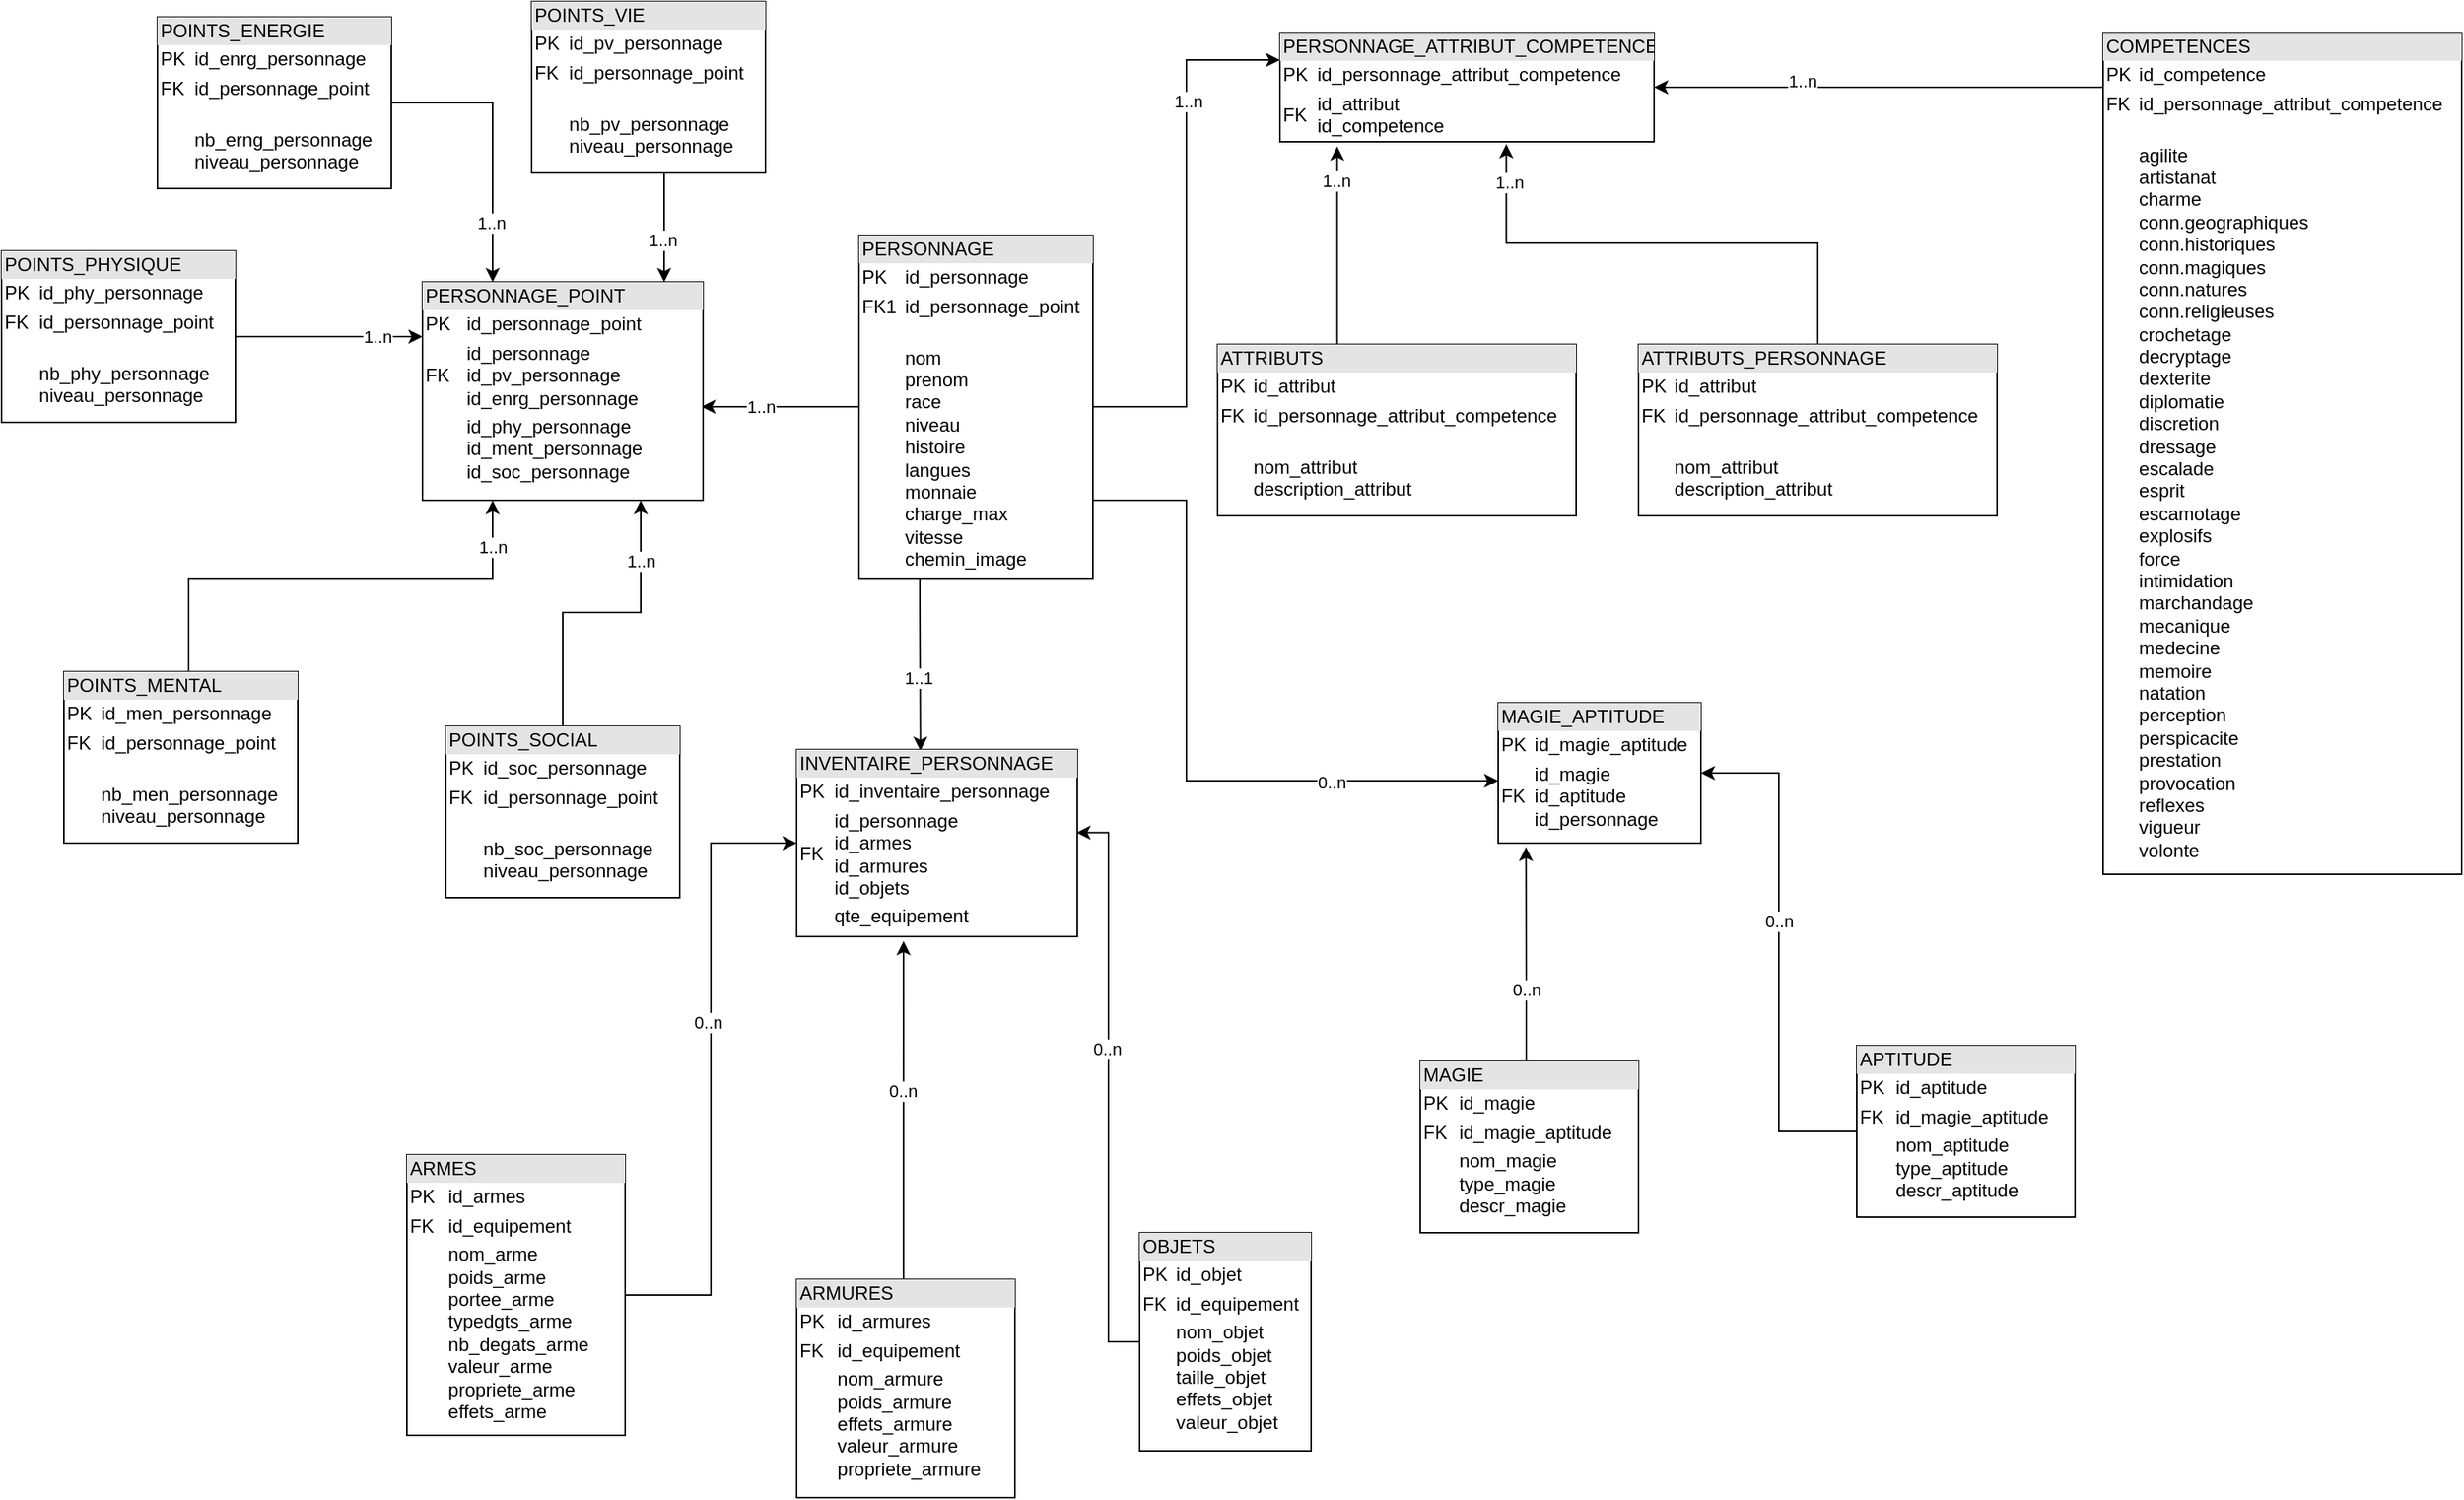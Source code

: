 <mxfile version="20.8.20" type="device"><diagram name="Page-1" id="DVLTkTWA4tt7Vdxe9idb"><mxGraphModel dx="2206" dy="1203" grid="1" gridSize="10" guides="1" tooltips="1" connect="1" arrows="1" fold="1" page="1" pageScale="1" pageWidth="827" pageHeight="1169" math="0" shadow="0"><root><mxCell id="0"/><mxCell id="1" parent="0"/><mxCell id="Op9JTKsfaVWwxAQtVoY_-3" style="edgeStyle=orthogonalEdgeStyle;rounded=0;orthogonalLoop=1;jettySize=auto;html=1;entryX=0.994;entryY=0.571;entryDx=0;entryDy=0;entryPerimeter=0;" edge="1" parent="1" source="Op9JTKsfaVWwxAQtVoY_-1" target="Op9JTKsfaVWwxAQtVoY_-2"><mxGeometry relative="1" as="geometry"/></mxCell><mxCell id="Op9JTKsfaVWwxAQtVoY_-19" value="1..n" style="edgeLabel;html=1;align=center;verticalAlign=middle;resizable=0;points=[];" vertex="1" connectable="0" parent="Op9JTKsfaVWwxAQtVoY_-3"><mxGeometry x="0.256" relative="1" as="geometry"><mxPoint as="offset"/></mxGeometry></mxCell><mxCell id="Op9JTKsfaVWwxAQtVoY_-28" style="edgeStyle=orthogonalEdgeStyle;rounded=0;orthogonalLoop=1;jettySize=auto;html=1;entryX=0;entryY=0.25;entryDx=0;entryDy=0;" edge="1" parent="1" source="Op9JTKsfaVWwxAQtVoY_-1" target="Op9JTKsfaVWwxAQtVoY_-20"><mxGeometry relative="1" as="geometry"><Array as="points"><mxPoint x="790" y="270"/><mxPoint x="790" y="47"/></Array></mxGeometry></mxCell><mxCell id="Op9JTKsfaVWwxAQtVoY_-29" value="1..n" style="edgeLabel;html=1;align=center;verticalAlign=middle;resizable=0;points=[];" vertex="1" connectable="0" parent="Op9JTKsfaVWwxAQtVoY_-28"><mxGeometry x="0.497" y="-1" relative="1" as="geometry"><mxPoint as="offset"/></mxGeometry></mxCell><mxCell id="Op9JTKsfaVWwxAQtVoY_-54" style="edgeStyle=orthogonalEdgeStyle;rounded=0;orthogonalLoop=1;jettySize=auto;html=1;entryX=0.441;entryY=0.006;entryDx=0;entryDy=0;entryPerimeter=0;" edge="1" parent="1" source="Op9JTKsfaVWwxAQtVoY_-1" target="Op9JTKsfaVWwxAQtVoY_-42"><mxGeometry relative="1" as="geometry"><Array as="points"><mxPoint x="619" y="400"/><mxPoint x="619" y="400"/></Array></mxGeometry></mxCell><mxCell id="Op9JTKsfaVWwxAQtVoY_-58" value="1..1" style="edgeLabel;html=1;align=center;verticalAlign=middle;resizable=0;points=[];" vertex="1" connectable="0" parent="Op9JTKsfaVWwxAQtVoY_-54"><mxGeometry x="0.158" y="-1" relative="1" as="geometry"><mxPoint as="offset"/></mxGeometry></mxCell><mxCell id="Op9JTKsfaVWwxAQtVoY_-64" style="edgeStyle=orthogonalEdgeStyle;rounded=0;orthogonalLoop=1;jettySize=auto;html=1;entryX=0;entryY=0.556;entryDx=0;entryDy=0;entryPerimeter=0;" edge="1" parent="1" source="Op9JTKsfaVWwxAQtVoY_-1" target="Op9JTKsfaVWwxAQtVoY_-61"><mxGeometry relative="1" as="geometry"><Array as="points"><mxPoint x="790" y="330"/><mxPoint x="790" y="510"/></Array></mxGeometry></mxCell><mxCell id="Op9JTKsfaVWwxAQtVoY_-65" value="0..n" style="edgeLabel;html=1;align=center;verticalAlign=middle;resizable=0;points=[];" vertex="1" connectable="0" parent="Op9JTKsfaVWwxAQtVoY_-64"><mxGeometry x="0.511" y="-1" relative="1" as="geometry"><mxPoint as="offset"/></mxGeometry></mxCell><mxCell id="Op9JTKsfaVWwxAQtVoY_-1" value="&lt;div style=&quot;box-sizing:border-box;width:100%;background:#e4e4e4;padding:2px;&quot;&gt;PERSONNAGE&lt;br&gt;&lt;/div&gt;&lt;table style=&quot;width:100%;font-size:1em;&quot; cellspacing=&quot;0&quot; cellpadding=&quot;2&quot;&gt;&lt;tbody&gt;&lt;tr&gt;&lt;td&gt;PK&lt;/td&gt;&lt;td&gt;id_personnage&lt;/td&gt;&lt;/tr&gt;&lt;tr&gt;&lt;td&gt;FK1&lt;/td&gt;&lt;td&gt;id_personnage_point&lt;/td&gt;&lt;/tr&gt;&lt;tr&gt;&lt;td&gt;&lt;/td&gt;&lt;td&gt;&lt;br&gt;nom&lt;br&gt;prenom&lt;br&gt;race&lt;br&gt;niveau&lt;br&gt;histoire&lt;br&gt;langues&lt;br&gt;monnaie&lt;br&gt;charge_max&lt;br&gt;vitesse&lt;br&gt;chemin_image&lt;br&gt;&lt;/td&gt;&lt;/tr&gt;&lt;/tbody&gt;&lt;/table&gt;" style="verticalAlign=top;align=left;overflow=fill;html=1;" vertex="1" parent="1"><mxGeometry x="580" y="160" width="150" height="220" as="geometry"/></mxCell><mxCell id="Op9JTKsfaVWwxAQtVoY_-2" value="&lt;div style=&quot;box-sizing:border-box;width:100%;background:#e4e4e4;padding:2px;&quot;&gt;PERSONNAGE_POINT&lt;/div&gt;&lt;table style=&quot;width:100%;font-size:1em;&quot; cellspacing=&quot;0&quot; cellpadding=&quot;2&quot;&gt;&lt;tbody&gt;&lt;tr&gt;&lt;td&gt;PK&lt;/td&gt;&lt;td&gt;id_personnage_point&lt;/td&gt;&lt;/tr&gt;&lt;tr&gt;&lt;td&gt;FK&lt;/td&gt;&lt;td&gt;id_personnage&lt;br&gt;id_pv_personnage&lt;br&gt;id_enrg_personnage&lt;br&gt;&lt;/td&gt;&lt;/tr&gt;&lt;tr&gt;&lt;td&gt;&lt;br&gt;&lt;/td&gt;&lt;td&gt;id_phy_personnage&lt;br&gt;id_ment_personnage&lt;br&gt;id_soc_personnage&lt;br&gt;&lt;/td&gt;&lt;/tr&gt;&lt;/tbody&gt;&lt;/table&gt;" style="verticalAlign=top;align=left;overflow=fill;html=1;" vertex="1" parent="1"><mxGeometry x="300" y="190" width="180" height="140" as="geometry"/></mxCell><mxCell id="Op9JTKsfaVWwxAQtVoY_-6" style="edgeStyle=orthogonalEdgeStyle;rounded=0;orthogonalLoop=1;jettySize=auto;html=1;" edge="1" parent="1" source="Op9JTKsfaVWwxAQtVoY_-4" target="Op9JTKsfaVWwxAQtVoY_-2"><mxGeometry relative="1" as="geometry"><mxPoint x="460" y="180" as="targetPoint"/><Array as="points"><mxPoint x="455" y="170"/><mxPoint x="455" y="170"/></Array></mxGeometry></mxCell><mxCell id="Op9JTKsfaVWwxAQtVoY_-15" value="1..n" style="edgeLabel;html=1;align=center;verticalAlign=middle;resizable=0;points=[];" vertex="1" connectable="0" parent="Op9JTKsfaVWwxAQtVoY_-6"><mxGeometry x="0.229" y="-1" relative="1" as="geometry"><mxPoint as="offset"/></mxGeometry></mxCell><mxCell id="Op9JTKsfaVWwxAQtVoY_-4" value="&lt;div style=&quot;box-sizing:border-box;width:100%;background:#e4e4e4;padding:2px;&quot;&gt;POINTS_VIE&lt;/div&gt;&lt;table style=&quot;width:100%;font-size:1em;&quot; cellspacing=&quot;0&quot; cellpadding=&quot;2&quot;&gt;&lt;tbody&gt;&lt;tr&gt;&lt;td&gt;PK&lt;/td&gt;&lt;td&gt;id_pv_personnage&lt;/td&gt;&lt;/tr&gt;&lt;tr&gt;&lt;td&gt;FK&lt;/td&gt;&lt;td&gt;id_personnage_point&lt;/td&gt;&lt;/tr&gt;&lt;tr&gt;&lt;td&gt;&lt;/td&gt;&lt;td&gt;&lt;br&gt;nb_pv_personnage&lt;br&gt;niveau_personnage&lt;br&gt;&lt;/td&gt;&lt;/tr&gt;&lt;/tbody&gt;&lt;/table&gt;" style="verticalAlign=top;align=left;overflow=fill;html=1;" vertex="1" parent="1"><mxGeometry x="370" y="10" width="150" height="110" as="geometry"/></mxCell><mxCell id="Op9JTKsfaVWwxAQtVoY_-7" style="edgeStyle=orthogonalEdgeStyle;rounded=0;orthogonalLoop=1;jettySize=auto;html=1;entryX=0.25;entryY=0;entryDx=0;entryDy=0;" edge="1" parent="1" source="Op9JTKsfaVWwxAQtVoY_-5" target="Op9JTKsfaVWwxAQtVoY_-2"><mxGeometry relative="1" as="geometry"/></mxCell><mxCell id="Op9JTKsfaVWwxAQtVoY_-14" value="1..n" style="edgeLabel;html=1;align=center;verticalAlign=middle;resizable=0;points=[];" vertex="1" connectable="0" parent="Op9JTKsfaVWwxAQtVoY_-7"><mxGeometry x="0.58" y="-1" relative="1" as="geometry"><mxPoint as="offset"/></mxGeometry></mxCell><mxCell id="Op9JTKsfaVWwxAQtVoY_-5" value="&lt;div style=&quot;box-sizing:border-box;width:100%;background:#e4e4e4;padding:2px;&quot;&gt;POINTS_ENERGIE&lt;/div&gt;&lt;table style=&quot;width:100%;font-size:1em;&quot; cellspacing=&quot;0&quot; cellpadding=&quot;2&quot;&gt;&lt;tbody&gt;&lt;tr&gt;&lt;td&gt;PK&lt;/td&gt;&lt;td&gt;id_enrg_personnage&lt;/td&gt;&lt;/tr&gt;&lt;tr&gt;&lt;td&gt;FK&lt;/td&gt;&lt;td&gt;id_personnage_point&lt;/td&gt;&lt;/tr&gt;&lt;tr&gt;&lt;td&gt;&lt;/td&gt;&lt;td&gt;&lt;br&gt;nb_erng_personnage&lt;br&gt;niveau_personnage&lt;br&gt;&lt;/td&gt;&lt;/tr&gt;&lt;/tbody&gt;&lt;/table&gt;" style="verticalAlign=top;align=left;overflow=fill;html=1;" vertex="1" parent="1"><mxGeometry x="130" y="20" width="150" height="110" as="geometry"/></mxCell><mxCell id="Op9JTKsfaVWwxAQtVoY_-9" style="edgeStyle=orthogonalEdgeStyle;rounded=0;orthogonalLoop=1;jettySize=auto;html=1;" edge="1" parent="1" source="Op9JTKsfaVWwxAQtVoY_-8" target="Op9JTKsfaVWwxAQtVoY_-2"><mxGeometry relative="1" as="geometry"><Array as="points"><mxPoint x="270" y="225"/><mxPoint x="270" y="225"/></Array></mxGeometry></mxCell><mxCell id="Op9JTKsfaVWwxAQtVoY_-16" value="1..n" style="edgeLabel;html=1;align=center;verticalAlign=middle;resizable=0;points=[];" vertex="1" connectable="0" parent="Op9JTKsfaVWwxAQtVoY_-9"><mxGeometry x="0.625" relative="1" as="geometry"><mxPoint x="-7" as="offset"/></mxGeometry></mxCell><mxCell id="Op9JTKsfaVWwxAQtVoY_-8" value="&lt;div style=&quot;box-sizing:border-box;width:100%;background:#e4e4e4;padding:2px;&quot;&gt;POINTS_PHYSIQUE&lt;/div&gt;&lt;table style=&quot;width:100%;font-size:1em;&quot; cellspacing=&quot;0&quot; cellpadding=&quot;2&quot;&gt;&lt;tbody&gt;&lt;tr&gt;&lt;td&gt;PK&lt;/td&gt;&lt;td&gt;id_phy_personnage&lt;/td&gt;&lt;/tr&gt;&lt;tr&gt;&lt;td&gt;FK&lt;/td&gt;&lt;td&gt;id_personnage_point&lt;/td&gt;&lt;/tr&gt;&lt;tr&gt;&lt;td&gt;&lt;/td&gt;&lt;td&gt;&lt;br&gt;nb_phy_personnage&lt;br&gt;niveau_personnage&lt;br&gt;&lt;/td&gt;&lt;/tr&gt;&lt;/tbody&gt;&lt;/table&gt;" style="verticalAlign=top;align=left;overflow=fill;html=1;" vertex="1" parent="1"><mxGeometry x="30" y="170" width="150" height="110" as="geometry"/></mxCell><mxCell id="Op9JTKsfaVWwxAQtVoY_-11" style="edgeStyle=orthogonalEdgeStyle;rounded=0;orthogonalLoop=1;jettySize=auto;html=1;entryX=0.25;entryY=1;entryDx=0;entryDy=0;" edge="1" parent="1" source="Op9JTKsfaVWwxAQtVoY_-10" target="Op9JTKsfaVWwxAQtVoY_-2"><mxGeometry relative="1" as="geometry"><mxPoint x="300" y="310" as="targetPoint"/><Array as="points"><mxPoint x="150" y="380"/><mxPoint x="345" y="380"/></Array></mxGeometry></mxCell><mxCell id="Op9JTKsfaVWwxAQtVoY_-17" value="1..n" style="edgeLabel;html=1;align=center;verticalAlign=middle;resizable=0;points=[];" vertex="1" connectable="0" parent="Op9JTKsfaVWwxAQtVoY_-11"><mxGeometry x="0.744" relative="1" as="geometry"><mxPoint y="-9" as="offset"/></mxGeometry></mxCell><mxCell id="Op9JTKsfaVWwxAQtVoY_-10" value="&lt;div style=&quot;box-sizing:border-box;width:100%;background:#e4e4e4;padding:2px;&quot;&gt;POINTS_MENTAL&lt;/div&gt;&lt;table style=&quot;width:100%;font-size:1em;&quot; cellspacing=&quot;0&quot; cellpadding=&quot;2&quot;&gt;&lt;tbody&gt;&lt;tr&gt;&lt;td&gt;PK&lt;/td&gt;&lt;td&gt;id_men_personnage&lt;/td&gt;&lt;/tr&gt;&lt;tr&gt;&lt;td&gt;FK&lt;/td&gt;&lt;td&gt;id_personnage_point&lt;/td&gt;&lt;/tr&gt;&lt;tr&gt;&lt;td&gt;&lt;/td&gt;&lt;td&gt;&lt;br&gt;nb_men_personnage&lt;br&gt;niveau_personnage&lt;br&gt;&lt;/td&gt;&lt;/tr&gt;&lt;/tbody&gt;&lt;/table&gt;" style="verticalAlign=top;align=left;overflow=fill;html=1;" vertex="1" parent="1"><mxGeometry x="70" y="440" width="150" height="110" as="geometry"/></mxCell><mxCell id="Op9JTKsfaVWwxAQtVoY_-13" style="edgeStyle=orthogonalEdgeStyle;rounded=0;orthogonalLoop=1;jettySize=auto;html=1;" edge="1" parent="1" source="Op9JTKsfaVWwxAQtVoY_-12"><mxGeometry relative="1" as="geometry"><mxPoint x="440" y="330" as="targetPoint"/><Array as="points"><mxPoint x="390" y="402"/><mxPoint x="440" y="402"/><mxPoint x="440" y="330"/></Array></mxGeometry></mxCell><mxCell id="Op9JTKsfaVWwxAQtVoY_-18" value="1..n" style="edgeLabel;html=1;align=center;verticalAlign=middle;resizable=0;points=[];" vertex="1" connectable="0" parent="Op9JTKsfaVWwxAQtVoY_-13"><mxGeometry x="0.864" relative="1" as="geometry"><mxPoint y="25" as="offset"/></mxGeometry></mxCell><mxCell id="Op9JTKsfaVWwxAQtVoY_-12" value="&lt;div style=&quot;box-sizing:border-box;width:100%;background:#e4e4e4;padding:2px;&quot;&gt;POINTS_SOCIAL&lt;/div&gt;&lt;table style=&quot;width:100%;font-size:1em;&quot; cellspacing=&quot;0&quot; cellpadding=&quot;2&quot;&gt;&lt;tbody&gt;&lt;tr&gt;&lt;td&gt;PK&lt;/td&gt;&lt;td&gt;id_soc_personnage&lt;/td&gt;&lt;/tr&gt;&lt;tr&gt;&lt;td&gt;FK&lt;/td&gt;&lt;td&gt;id_personnage_point&lt;/td&gt;&lt;/tr&gt;&lt;tr&gt;&lt;td&gt;&lt;/td&gt;&lt;td&gt;&lt;br&gt;nb_soc_personnage&lt;br&gt;niveau_personnage&lt;br&gt;&lt;/td&gt;&lt;/tr&gt;&lt;/tbody&gt;&lt;/table&gt;" style="verticalAlign=top;align=left;overflow=fill;html=1;" vertex="1" parent="1"><mxGeometry x="315" y="475" width="150" height="110" as="geometry"/></mxCell><mxCell id="Op9JTKsfaVWwxAQtVoY_-20" value="&lt;div style=&quot;box-sizing:border-box;width:100%;background:#e4e4e4;padding:2px;&quot;&gt;PERSONNAGE_ATTRIBUT_COMPETENCE&lt;/div&gt;&lt;table style=&quot;width:100%;font-size:1em;&quot; cellspacing=&quot;0&quot; cellpadding=&quot;2&quot;&gt;&lt;tbody&gt;&lt;tr&gt;&lt;td&gt;PK&lt;/td&gt;&lt;td&gt;id_personnage_attribut_competence&lt;br&gt;&lt;/td&gt;&lt;/tr&gt;&lt;tr&gt;&lt;td&gt;FK&lt;/td&gt;&lt;td&gt;id_attribut&lt;br&gt;id_competence&lt;br&gt;&lt;/td&gt;&lt;/tr&gt;&lt;tr&gt;&lt;td&gt;&lt;/td&gt;&lt;td&gt;&lt;br&gt;&lt;/td&gt;&lt;/tr&gt;&lt;/tbody&gt;&lt;/table&gt;" style="verticalAlign=top;align=left;overflow=fill;html=1;" vertex="1" parent="1"><mxGeometry x="850" y="30" width="240" height="70" as="geometry"/></mxCell><mxCell id="Op9JTKsfaVWwxAQtVoY_-22" style="edgeStyle=orthogonalEdgeStyle;rounded=0;orthogonalLoop=1;jettySize=auto;html=1;entryX=1;entryY=0.5;entryDx=0;entryDy=0;" edge="1" parent="1" source="Op9JTKsfaVWwxAQtVoY_-21" target="Op9JTKsfaVWwxAQtVoY_-20"><mxGeometry relative="1" as="geometry"><Array as="points"><mxPoint x="1200" y="65"/><mxPoint x="1200" y="65"/></Array></mxGeometry></mxCell><mxCell id="Op9JTKsfaVWwxAQtVoY_-25" value="1..n" style="edgeLabel;html=1;align=center;verticalAlign=middle;resizable=0;points=[];" vertex="1" connectable="0" parent="Op9JTKsfaVWwxAQtVoY_-22"><mxGeometry x="0.314" y="-4" relative="1" as="geometry"><mxPoint x="-4" as="offset"/></mxGeometry></mxCell><mxCell id="Op9JTKsfaVWwxAQtVoY_-21" value="&lt;div style=&quot;box-sizing:border-box;width:100%;background:#e4e4e4;padding:2px;&quot;&gt;COMPETENCES&lt;span style=&quot;&quot;&gt;&#9;&lt;/span&gt;&lt;/div&gt;&lt;table style=&quot;width:100%;font-size:1em;&quot; cellspacing=&quot;0&quot; cellpadding=&quot;2&quot;&gt;&lt;tbody&gt;&lt;tr&gt;&lt;td&gt;PK&lt;/td&gt;&lt;td&gt;id_competence&lt;/td&gt;&lt;/tr&gt;&lt;tr&gt;&lt;td&gt;FK&lt;/td&gt;&lt;td&gt;id_personnage_attribut_competence&lt;/td&gt;&lt;/tr&gt;&lt;tr&gt;&lt;td&gt;&lt;/td&gt;&lt;td&gt;&lt;br&gt;agilite&lt;br&gt;artistanat&lt;br&gt;charme&lt;br&gt;conn.geographiques&lt;br&gt;conn.historiques&lt;br&gt;conn.magiques&lt;br&gt;conn.natures&lt;br&gt;conn.religieuses&lt;br&gt;crochetage&lt;br&gt;decryptage&lt;br&gt;dexterite&lt;br&gt;diplomatie&lt;br&gt;discretion&lt;br&gt;dressage&lt;br&gt;escalade&lt;br&gt;esprit&lt;br&gt;escamotage&lt;br&gt;explosifs&lt;br&gt;force&lt;br&gt;intimidation&lt;br&gt;marchandage&lt;br&gt;mecanique&lt;br&gt;medecine&lt;br&gt;memoire&lt;br&gt;natation&lt;br&gt;perception&lt;br&gt;perspicacite&lt;br&gt;prestation&lt;br&gt;provocation&lt;br&gt;reflexes&lt;br&gt;vigueur&lt;br&gt;volonte&lt;br&gt;&lt;/td&gt;&lt;/tr&gt;&lt;/tbody&gt;&lt;/table&gt;" style="verticalAlign=top;align=left;overflow=fill;html=1;" vertex="1" parent="1"><mxGeometry x="1378" y="30" width="230" height="540" as="geometry"/></mxCell><mxCell id="Op9JTKsfaVWwxAQtVoY_-31" style="edgeStyle=orthogonalEdgeStyle;rounded=0;orthogonalLoop=1;jettySize=auto;html=1;entryX=0.153;entryY=1.043;entryDx=0;entryDy=0;entryPerimeter=0;" edge="1" parent="1" source="Op9JTKsfaVWwxAQtVoY_-30" target="Op9JTKsfaVWwxAQtVoY_-20"><mxGeometry relative="1" as="geometry"><Array as="points"><mxPoint x="887" y="250"/><mxPoint x="887" y="250"/></Array></mxGeometry></mxCell><mxCell id="Op9JTKsfaVWwxAQtVoY_-33" value="1..n" style="edgeLabel;html=1;align=center;verticalAlign=middle;resizable=0;points=[];" vertex="1" connectable="0" parent="Op9JTKsfaVWwxAQtVoY_-31"><mxGeometry x="0.652" y="1" relative="1" as="geometry"><mxPoint as="offset"/></mxGeometry></mxCell><mxCell id="Op9JTKsfaVWwxAQtVoY_-30" value="&lt;div style=&quot;box-sizing:border-box;width:100%;background:#e4e4e4;padding:2px;&quot;&gt;ATTRIBUTS&lt;/div&gt;&lt;table style=&quot;width:100%;font-size:1em;&quot; cellspacing=&quot;0&quot; cellpadding=&quot;2&quot;&gt;&lt;tbody&gt;&lt;tr&gt;&lt;td&gt;PK&lt;/td&gt;&lt;td&gt;id_attribut&lt;/td&gt;&lt;/tr&gt;&lt;tr&gt;&lt;td&gt;FK&lt;/td&gt;&lt;td&gt;id_personnage_attribut_competence&lt;/td&gt;&lt;/tr&gt;&lt;tr&gt;&lt;td&gt;&lt;/td&gt;&lt;td&gt;&lt;br&gt;nom_attribut&lt;br&gt;description_attribut&lt;br&gt;&lt;/td&gt;&lt;/tr&gt;&lt;/tbody&gt;&lt;/table&gt;" style="verticalAlign=top;align=left;overflow=fill;html=1;" vertex="1" parent="1"><mxGeometry x="810" y="230" width="230" height="110" as="geometry"/></mxCell><mxCell id="Op9JTKsfaVWwxAQtVoY_-36" style="edgeStyle=orthogonalEdgeStyle;rounded=0;orthogonalLoop=1;jettySize=auto;html=1;entryX=0.605;entryY=1.022;entryDx=0;entryDy=0;entryPerimeter=0;" edge="1" parent="1" source="Op9JTKsfaVWwxAQtVoY_-35" target="Op9JTKsfaVWwxAQtVoY_-20"><mxGeometry relative="1" as="geometry"/></mxCell><mxCell id="Op9JTKsfaVWwxAQtVoY_-37" value="1..n" style="edgeLabel;html=1;align=center;verticalAlign=middle;resizable=0;points=[];" vertex="1" connectable="0" parent="Op9JTKsfaVWwxAQtVoY_-36"><mxGeometry x="0.856" y="-2" relative="1" as="geometry"><mxPoint as="offset"/></mxGeometry></mxCell><mxCell id="Op9JTKsfaVWwxAQtVoY_-35" value="&lt;div style=&quot;box-sizing:border-box;width:100%;background:#e4e4e4;padding:2px;&quot;&gt;ATTRIBUTS_PERSONNAGE&lt;/div&gt;&lt;table style=&quot;width:100%;font-size:1em;&quot; cellspacing=&quot;0&quot; cellpadding=&quot;2&quot;&gt;&lt;tbody&gt;&lt;tr&gt;&lt;td&gt;PK&lt;/td&gt;&lt;td&gt;id_attribut&lt;/td&gt;&lt;/tr&gt;&lt;tr&gt;&lt;td&gt;FK&lt;/td&gt;&lt;td&gt;id_personnage_attribut_competence&lt;/td&gt;&lt;/tr&gt;&lt;tr&gt;&lt;td&gt;&lt;/td&gt;&lt;td&gt;&lt;br&gt;nom_attribut&lt;br&gt;description_attribut&lt;br&gt;&lt;/td&gt;&lt;/tr&gt;&lt;/tbody&gt;&lt;/table&gt;" style="verticalAlign=top;align=left;overflow=fill;html=1;" vertex="1" parent="1"><mxGeometry x="1080" y="230" width="230" height="110" as="geometry"/></mxCell><mxCell id="Op9JTKsfaVWwxAQtVoY_-50" style="edgeStyle=orthogonalEdgeStyle;rounded=0;orthogonalLoop=1;jettySize=auto;html=1;entryX=0;entryY=0.5;entryDx=0;entryDy=0;" edge="1" parent="1" source="Op9JTKsfaVWwxAQtVoY_-39" target="Op9JTKsfaVWwxAQtVoY_-42"><mxGeometry relative="1" as="geometry"/></mxCell><mxCell id="Op9JTKsfaVWwxAQtVoY_-55" value="0..n" style="edgeLabel;html=1;align=center;verticalAlign=middle;resizable=0;points=[];" vertex="1" connectable="0" parent="Op9JTKsfaVWwxAQtVoY_-50"><mxGeometry x="0.153" y="2" relative="1" as="geometry"><mxPoint as="offset"/></mxGeometry></mxCell><mxCell id="Op9JTKsfaVWwxAQtVoY_-39" value="&lt;div style=&quot;box-sizing:border-box;width:100%;background:#e4e4e4;padding:2px;&quot;&gt;ARMES&lt;/div&gt;&lt;table style=&quot;width:100%;font-size:1em;&quot; cellspacing=&quot;0&quot; cellpadding=&quot;2&quot;&gt;&lt;tbody&gt;&lt;tr&gt;&lt;td&gt;PK&lt;/td&gt;&lt;td&gt;id_armes&lt;/td&gt;&lt;/tr&gt;&lt;tr&gt;&lt;td&gt;FK&lt;/td&gt;&lt;td&gt;id_equipement&lt;/td&gt;&lt;/tr&gt;&lt;tr&gt;&lt;td&gt;&lt;/td&gt;&lt;td&gt;nom_arme&lt;br&gt;poids_arme&lt;br&gt;portee_arme&lt;br&gt;typedgts_arme&lt;br&gt;nb_degats_arme&lt;br&gt;valeur_arme&lt;br&gt;propriete_arme&lt;br&gt;effets_arme&lt;br&gt;&lt;/td&gt;&lt;/tr&gt;&lt;/tbody&gt;&lt;/table&gt;" style="verticalAlign=top;align=left;overflow=fill;html=1;" vertex="1" parent="1"><mxGeometry x="290" y="750" width="140" height="180" as="geometry"/></mxCell><mxCell id="Op9JTKsfaVWwxAQtVoY_-52" style="edgeStyle=orthogonalEdgeStyle;rounded=0;orthogonalLoop=1;jettySize=auto;html=1;entryX=0.381;entryY=1.024;entryDx=0;entryDy=0;entryPerimeter=0;" edge="1" parent="1" source="Op9JTKsfaVWwxAQtVoY_-40" target="Op9JTKsfaVWwxAQtVoY_-42"><mxGeometry relative="1" as="geometry"><Array as="points"><mxPoint x="609" y="720"/></Array></mxGeometry></mxCell><mxCell id="Op9JTKsfaVWwxAQtVoY_-56" value="0..n" style="edgeLabel;html=1;align=center;verticalAlign=middle;resizable=0;points=[];" vertex="1" connectable="0" parent="Op9JTKsfaVWwxAQtVoY_-52"><mxGeometry x="0.118" y="1" relative="1" as="geometry"><mxPoint as="offset"/></mxGeometry></mxCell><mxCell id="Op9JTKsfaVWwxAQtVoY_-40" value="&lt;div style=&quot;box-sizing:border-box;width:100%;background:#e4e4e4;padding:2px;&quot;&gt;ARMURES&lt;/div&gt;&lt;table style=&quot;width:100%;font-size:1em;&quot; cellspacing=&quot;0&quot; cellpadding=&quot;2&quot;&gt;&lt;tbody&gt;&lt;tr&gt;&lt;td&gt;PK&lt;/td&gt;&lt;td&gt;id_armures&lt;/td&gt;&lt;/tr&gt;&lt;tr&gt;&lt;td&gt;FK&lt;/td&gt;&lt;td&gt;id_equipement&lt;/td&gt;&lt;/tr&gt;&lt;tr&gt;&lt;td&gt;&lt;/td&gt;&lt;td&gt;nom_armure&lt;br&gt;poids_armure&lt;br&gt;effets_armure&lt;br&gt;valeur_armure&lt;br&gt;propriete_armure&lt;br&gt;&lt;/td&gt;&lt;/tr&gt;&lt;/tbody&gt;&lt;/table&gt;" style="verticalAlign=top;align=left;overflow=fill;html=1;" vertex="1" parent="1"><mxGeometry x="540" y="830" width="140" height="140" as="geometry"/></mxCell><mxCell id="Op9JTKsfaVWwxAQtVoY_-53" style="edgeStyle=orthogonalEdgeStyle;rounded=0;orthogonalLoop=1;jettySize=auto;html=1;entryX=0.997;entryY=0.444;entryDx=0;entryDy=0;entryPerimeter=0;" edge="1" parent="1" source="Op9JTKsfaVWwxAQtVoY_-41" target="Op9JTKsfaVWwxAQtVoY_-42"><mxGeometry relative="1" as="geometry"/></mxCell><mxCell id="Op9JTKsfaVWwxAQtVoY_-57" value="0..n" style="edgeLabel;html=1;align=center;verticalAlign=middle;resizable=0;points=[];" vertex="1" connectable="0" parent="Op9JTKsfaVWwxAQtVoY_-53"><mxGeometry x="0.132" y="1" relative="1" as="geometry"><mxPoint as="offset"/></mxGeometry></mxCell><mxCell id="Op9JTKsfaVWwxAQtVoY_-41" value="&lt;div style=&quot;box-sizing:border-box;width:100%;background:#e4e4e4;padding:2px;&quot;&gt;OBJETS&lt;/div&gt;&lt;table style=&quot;width:100%;font-size:1em;&quot; cellspacing=&quot;0&quot; cellpadding=&quot;2&quot;&gt;&lt;tbody&gt;&lt;tr&gt;&lt;td&gt;PK&lt;/td&gt;&lt;td&gt;id_objet&lt;/td&gt;&lt;/tr&gt;&lt;tr&gt;&lt;td&gt;FK&lt;/td&gt;&lt;td&gt;id_equipement&lt;/td&gt;&lt;/tr&gt;&lt;tr&gt;&lt;td&gt;&lt;/td&gt;&lt;td&gt;nom_objet&lt;br&gt;poids_objet&lt;br&gt;taille_objet&lt;br&gt;effets_objet&lt;br&gt;valeur_objet&lt;br&gt;&lt;/td&gt;&lt;/tr&gt;&lt;/tbody&gt;&lt;/table&gt;" style="verticalAlign=top;align=left;overflow=fill;html=1;" vertex="1" parent="1"><mxGeometry x="760" y="800" width="110" height="140" as="geometry"/></mxCell><mxCell id="Op9JTKsfaVWwxAQtVoY_-42" value="&lt;div style=&quot;box-sizing:border-box;width:100%;background:#e4e4e4;padding:2px;&quot;&gt;INVENTAIRE_PERSONNAGE&lt;/div&gt;&lt;table style=&quot;width:100%;font-size:1em;&quot; cellspacing=&quot;0&quot; cellpadding=&quot;2&quot;&gt;&lt;tbody&gt;&lt;tr&gt;&lt;td&gt;PK&lt;/td&gt;&lt;td&gt;id_inventaire_personnage&lt;/td&gt;&lt;/tr&gt;&lt;tr&gt;&lt;td&gt;FK&lt;/td&gt;&lt;td&gt;id_personnage&lt;br&gt;id_armes&lt;br&gt;id_armures&lt;br&gt;id_objets&lt;br&gt;&lt;/td&gt;&lt;/tr&gt;&lt;tr&gt;&lt;td&gt;&lt;/td&gt;&lt;td&gt;qte_equipement&lt;/td&gt;&lt;/tr&gt;&lt;/tbody&gt;&lt;/table&gt;" style="verticalAlign=top;align=left;overflow=fill;html=1;" vertex="1" parent="1"><mxGeometry x="540" y="490" width="180" height="120" as="geometry"/></mxCell><mxCell id="Op9JTKsfaVWwxAQtVoY_-62" style="edgeStyle=orthogonalEdgeStyle;rounded=0;orthogonalLoop=1;jettySize=auto;html=1;entryX=0.137;entryY=1.028;entryDx=0;entryDy=0;entryPerimeter=0;" edge="1" parent="1" source="Op9JTKsfaVWwxAQtVoY_-59" target="Op9JTKsfaVWwxAQtVoY_-61"><mxGeometry relative="1" as="geometry"><Array as="points"><mxPoint x="1008" y="640"/><mxPoint x="1008" y="640"/></Array></mxGeometry></mxCell><mxCell id="Op9JTKsfaVWwxAQtVoY_-66" value="0..n" style="edgeLabel;html=1;align=center;verticalAlign=middle;resizable=0;points=[];" vertex="1" connectable="0" parent="Op9JTKsfaVWwxAQtVoY_-62"><mxGeometry x="-0.33" relative="1" as="geometry"><mxPoint as="offset"/></mxGeometry></mxCell><mxCell id="Op9JTKsfaVWwxAQtVoY_-59" value="&lt;div style=&quot;box-sizing:border-box;width:100%;background:#e4e4e4;padding:2px;&quot;&gt;MAGIE&lt;/div&gt;&lt;table style=&quot;width:100%;font-size:1em;&quot; cellspacing=&quot;0&quot; cellpadding=&quot;2&quot;&gt;&lt;tbody&gt;&lt;tr&gt;&lt;td&gt;PK&lt;/td&gt;&lt;td&gt;id_magie&lt;/td&gt;&lt;/tr&gt;&lt;tr&gt;&lt;td&gt;FK&lt;/td&gt;&lt;td&gt;id_magie_aptitude&lt;/td&gt;&lt;/tr&gt;&lt;tr&gt;&lt;td&gt;&lt;/td&gt;&lt;td&gt;nom_magie&lt;br&gt;type_magie&lt;br&gt;descr_magie&lt;br&gt;&lt;/td&gt;&lt;/tr&gt;&lt;/tbody&gt;&lt;/table&gt;" style="verticalAlign=top;align=left;overflow=fill;html=1;" vertex="1" parent="1"><mxGeometry x="940" y="690" width="140" height="110" as="geometry"/></mxCell><mxCell id="Op9JTKsfaVWwxAQtVoY_-63" style="edgeStyle=orthogonalEdgeStyle;rounded=0;orthogonalLoop=1;jettySize=auto;html=1;entryX=1;entryY=0.5;entryDx=0;entryDy=0;" edge="1" parent="1" source="Op9JTKsfaVWwxAQtVoY_-60" target="Op9JTKsfaVWwxAQtVoY_-61"><mxGeometry relative="1" as="geometry"/></mxCell><mxCell id="Op9JTKsfaVWwxAQtVoY_-67" value="0..n" style="edgeLabel;html=1;align=center;verticalAlign=middle;resizable=0;points=[];" vertex="1" connectable="0" parent="Op9JTKsfaVWwxAQtVoY_-63"><mxGeometry x="0.12" relative="1" as="geometry"><mxPoint as="offset"/></mxGeometry></mxCell><mxCell id="Op9JTKsfaVWwxAQtVoY_-60" value="&lt;div style=&quot;box-sizing:border-box;width:100%;background:#e4e4e4;padding:2px;&quot;&gt;APTITUDE&lt;/div&gt;&lt;table style=&quot;width:100%;font-size:1em;&quot; cellspacing=&quot;0&quot; cellpadding=&quot;2&quot;&gt;&lt;tbody&gt;&lt;tr&gt;&lt;td&gt;PK&lt;/td&gt;&lt;td&gt;id_aptitude&lt;/td&gt;&lt;/tr&gt;&lt;tr&gt;&lt;td&gt;FK&lt;/td&gt;&lt;td&gt;id_magie_aptitude&lt;br&gt;&lt;/td&gt;&lt;/tr&gt;&lt;tr&gt;&lt;td&gt;&lt;/td&gt;&lt;td&gt;nom_aptitude&lt;br&gt;type_aptitude&lt;br&gt;descr_aptitude&lt;br&gt;&lt;/td&gt;&lt;/tr&gt;&lt;/tbody&gt;&lt;/table&gt;" style="verticalAlign=top;align=left;overflow=fill;html=1;" vertex="1" parent="1"><mxGeometry x="1220" y="680" width="140" height="110" as="geometry"/></mxCell><mxCell id="Op9JTKsfaVWwxAQtVoY_-61" value="&lt;div style=&quot;box-sizing:border-box;width:100%;background:#e4e4e4;padding:2px;&quot;&gt;MAGIE_APTITUDE&lt;/div&gt;&lt;table style=&quot;width:100%;font-size:1em;&quot; cellspacing=&quot;0&quot; cellpadding=&quot;2&quot;&gt;&lt;tbody&gt;&lt;tr&gt;&lt;td&gt;PK&lt;/td&gt;&lt;td&gt;id_magie_aptitude&lt;br&gt;&lt;/td&gt;&lt;/tr&gt;&lt;tr&gt;&lt;td&gt;FK&lt;/td&gt;&lt;td&gt;id_magie&lt;br&gt;id_aptitude&lt;br&gt;id_personnage&lt;br&gt;&lt;/td&gt;&lt;/tr&gt;&lt;tr&gt;&lt;td&gt;&lt;/td&gt;&lt;td&gt;&lt;br&gt;&lt;/td&gt;&lt;/tr&gt;&lt;/tbody&gt;&lt;/table&gt;" style="verticalAlign=top;align=left;overflow=fill;html=1;" vertex="1" parent="1"><mxGeometry x="990" y="460" width="130" height="90" as="geometry"/></mxCell></root></mxGraphModel></diagram></mxfile>